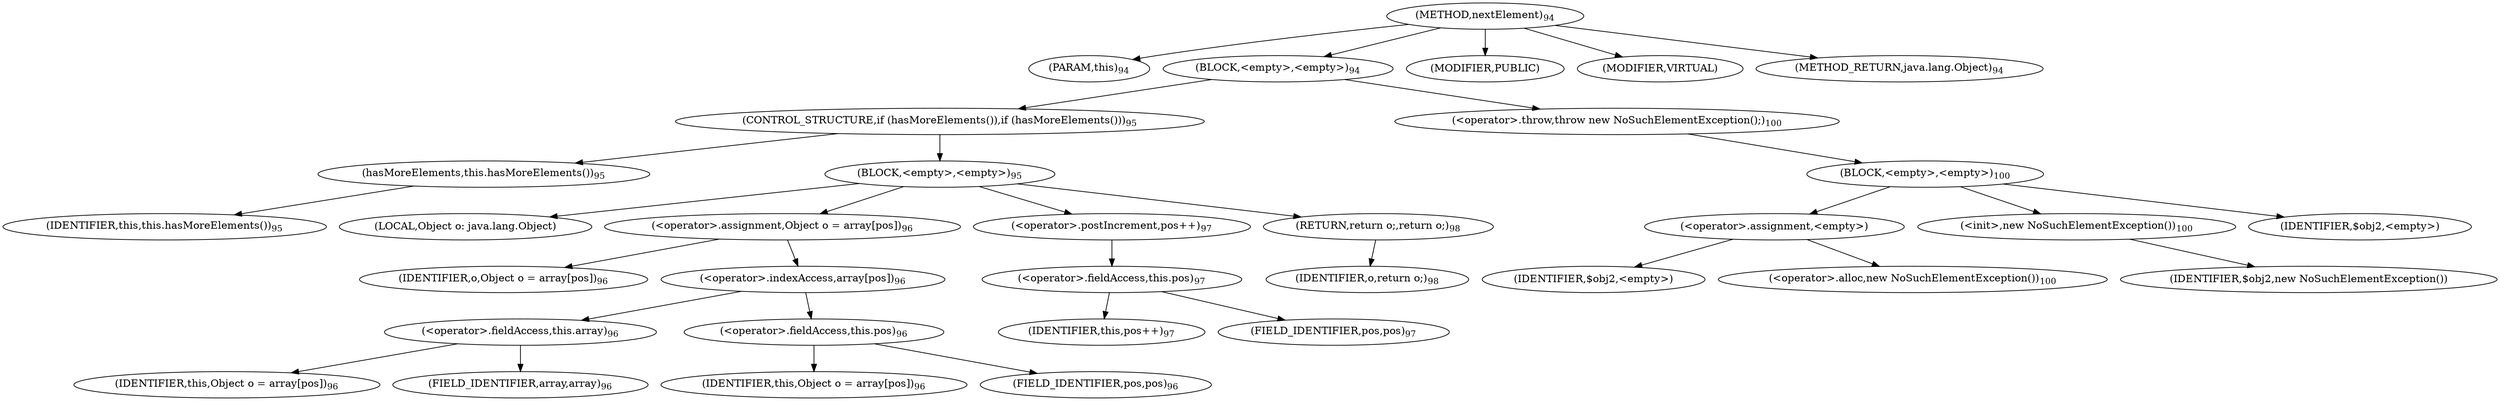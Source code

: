 digraph "nextElement" {  
"129" [label = <(METHOD,nextElement)<SUB>94</SUB>> ]
"20" [label = <(PARAM,this)<SUB>94</SUB>> ]
"130" [label = <(BLOCK,&lt;empty&gt;,&lt;empty&gt;)<SUB>94</SUB>> ]
"131" [label = <(CONTROL_STRUCTURE,if (hasMoreElements()),if (hasMoreElements()))<SUB>95</SUB>> ]
"132" [label = <(hasMoreElements,this.hasMoreElements())<SUB>95</SUB>> ]
"19" [label = <(IDENTIFIER,this,this.hasMoreElements())<SUB>95</SUB>> ]
"133" [label = <(BLOCK,&lt;empty&gt;,&lt;empty&gt;)<SUB>95</SUB>> ]
"134" [label = <(LOCAL,Object o: java.lang.Object)> ]
"135" [label = <(&lt;operator&gt;.assignment,Object o = array[pos])<SUB>96</SUB>> ]
"136" [label = <(IDENTIFIER,o,Object o = array[pos])<SUB>96</SUB>> ]
"137" [label = <(&lt;operator&gt;.indexAccess,array[pos])<SUB>96</SUB>> ]
"138" [label = <(&lt;operator&gt;.fieldAccess,this.array)<SUB>96</SUB>> ]
"139" [label = <(IDENTIFIER,this,Object o = array[pos])<SUB>96</SUB>> ]
"140" [label = <(FIELD_IDENTIFIER,array,array)<SUB>96</SUB>> ]
"141" [label = <(&lt;operator&gt;.fieldAccess,this.pos)<SUB>96</SUB>> ]
"142" [label = <(IDENTIFIER,this,Object o = array[pos])<SUB>96</SUB>> ]
"143" [label = <(FIELD_IDENTIFIER,pos,pos)<SUB>96</SUB>> ]
"144" [label = <(&lt;operator&gt;.postIncrement,pos++)<SUB>97</SUB>> ]
"145" [label = <(&lt;operator&gt;.fieldAccess,this.pos)<SUB>97</SUB>> ]
"146" [label = <(IDENTIFIER,this,pos++)<SUB>97</SUB>> ]
"147" [label = <(FIELD_IDENTIFIER,pos,pos)<SUB>97</SUB>> ]
"148" [label = <(RETURN,return o;,return o;)<SUB>98</SUB>> ]
"149" [label = <(IDENTIFIER,o,return o;)<SUB>98</SUB>> ]
"150" [label = <(&lt;operator&gt;.throw,throw new NoSuchElementException();)<SUB>100</SUB>> ]
"151" [label = <(BLOCK,&lt;empty&gt;,&lt;empty&gt;)<SUB>100</SUB>> ]
"152" [label = <(&lt;operator&gt;.assignment,&lt;empty&gt;)> ]
"153" [label = <(IDENTIFIER,$obj2,&lt;empty&gt;)> ]
"154" [label = <(&lt;operator&gt;.alloc,new NoSuchElementException())<SUB>100</SUB>> ]
"155" [label = <(&lt;init&gt;,new NoSuchElementException())<SUB>100</SUB>> ]
"156" [label = <(IDENTIFIER,$obj2,new NoSuchElementException())> ]
"157" [label = <(IDENTIFIER,$obj2,&lt;empty&gt;)> ]
"158" [label = <(MODIFIER,PUBLIC)> ]
"159" [label = <(MODIFIER,VIRTUAL)> ]
"160" [label = <(METHOD_RETURN,java.lang.Object)<SUB>94</SUB>> ]
  "129" -> "20" 
  "129" -> "130" 
  "129" -> "158" 
  "129" -> "159" 
  "129" -> "160" 
  "130" -> "131" 
  "130" -> "150" 
  "131" -> "132" 
  "131" -> "133" 
  "132" -> "19" 
  "133" -> "134" 
  "133" -> "135" 
  "133" -> "144" 
  "133" -> "148" 
  "135" -> "136" 
  "135" -> "137" 
  "137" -> "138" 
  "137" -> "141" 
  "138" -> "139" 
  "138" -> "140" 
  "141" -> "142" 
  "141" -> "143" 
  "144" -> "145" 
  "145" -> "146" 
  "145" -> "147" 
  "148" -> "149" 
  "150" -> "151" 
  "151" -> "152" 
  "151" -> "155" 
  "151" -> "157" 
  "152" -> "153" 
  "152" -> "154" 
  "155" -> "156" 
}
